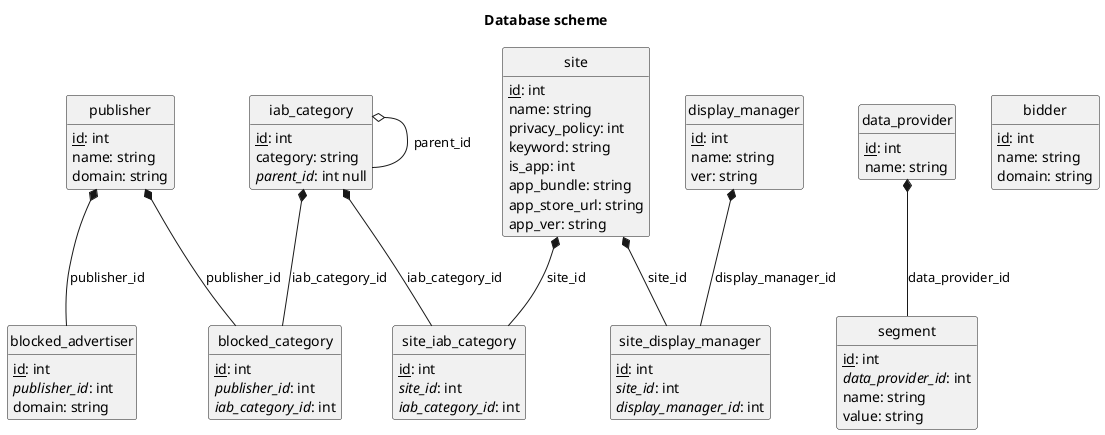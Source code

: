 @startuml
!define table(x) class x
!define primary_key(x) <u>x</u>
!define foreign_key(x) //x//
!define composition(a,b,c) a *--b:c
!define aggregation(a,b,c) a o--b:c
hide methods
hide stereotypes
hide circle

title Database scheme

table(publisher) {
    primary_key(id): int
    name: string
    domain: string
}

table(blocked_advertiser) {
    primary_key(id): int
    foreign_key(publisher_id): int
    domain: string
}
composition(publisher, blocked_advertiser, publisher_id)

table(blocked_category) {
    primary_key(id): int
    foreign_key(publisher_id): int
    foreign_key(iab_category_id): int
}
composition(iab_category, blocked_category, iab_category_id)
composition(publisher, blocked_category, publisher_id)

table(iab_category) {
    primary_key(id): int
    category: string
    foreign_key(parent_id): int null
}
aggregation(iab_category, iab_category, parent_id)

table(site) {
    primary_key(id): int
    name: string
    privacy_policy: int
    keyword: string
    is_app: int
    app_bundle: string
    app_store_url: string
    app_ver: string
}

table(site_iab_category) {
    primary_key(id): int
    foreign_key(site_id): int
    foreign_key(iab_category_id): int
}
composition(site, site_iab_category, site_id)
composition(iab_category, site_iab_category, iab_category_id)

table(display_manager) {
    primary_key(id): int
    name: string
    ver: string
}

table(site_display_manager) {
    primary_key(id): int
    foreign_key(site_id): int
    foreign_key(display_manager_id): int
}
composition(site, site_display_manager, site_id)
composition(display_manager, site_display_manager, display_manager_id)

table(segment) {
    primary_key(id): int
    foreign_key(data_provider_id): int
    name: string
    value: string
}
composition(data_provider, segment, data_provider_id)

table(data_provider) {
    primary_key(id): int
    name: string
}

table(bidder) {
    primary_key(id): int
    name: string
    domain: string
}

@enduml
